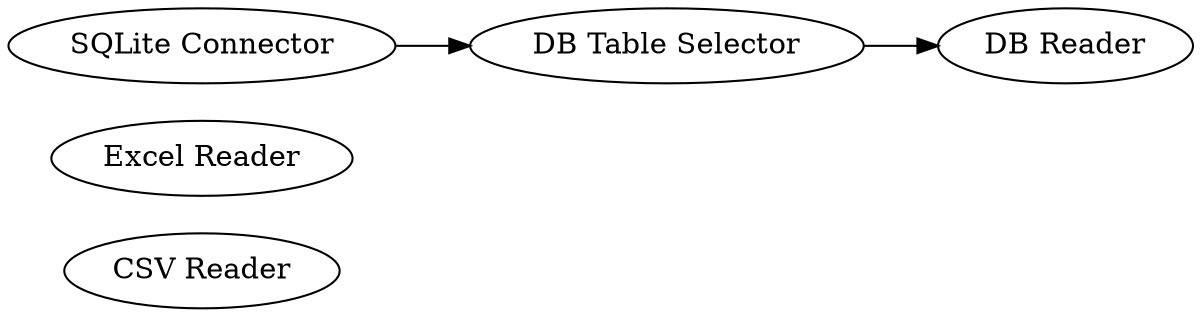 digraph {
	1 [label="CSV Reader"]
	2 [label="Excel Reader"]
	18 [label="SQLite Connector"]
	19 [label="DB Table Selector"]
	20 [label="DB Reader"]
	18 -> 19
	19 -> 20
	rankdir=LR
}
